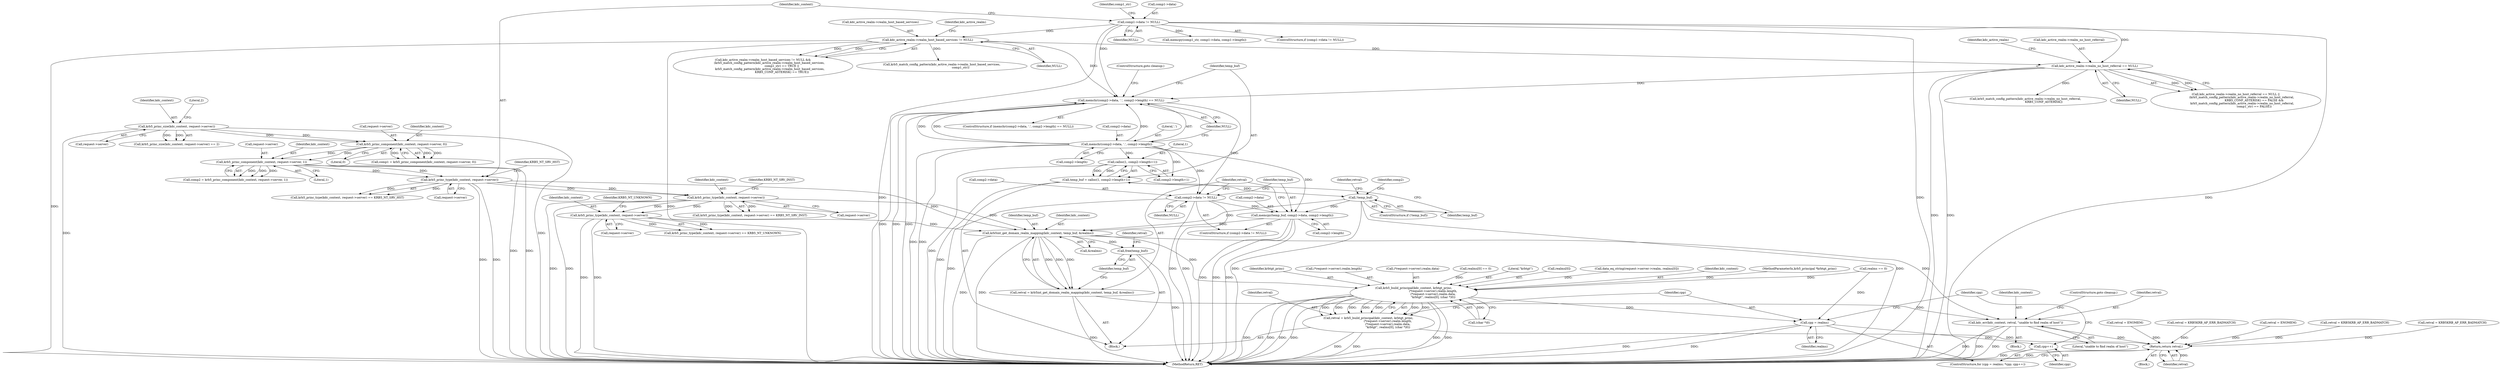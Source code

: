 digraph "0_krb5_8ee70ec63931d1e38567905387ab9b1d45734d81@API" {
"1000313" [label="(Call,krb5int_get_domain_realm_mapping(kdc_context, temp_buf, &realms))"];
"1000211" [label="(Call,krb5_princ_type(kdc_context, request->server))"];
"1000203" [label="(Call,krb5_princ_type(kdc_context, request->server))"];
"1000162" [label="(Call,krb5_princ_component(kdc_context, request->server, 1))"];
"1000154" [label="(Call,krb5_princ_component(kdc_context, request->server, 0))"];
"1000145" [label="(Call,krb5_princ_size(kdc_context, request->server))"];
"1000219" [label="(Call,krb5_princ_type(kdc_context, request->server))"];
"1000290" [label="(Call,!temp_buf)"];
"1000280" [label="(Call,temp_buf = calloc(1, comp2->length+1))"];
"1000282" [label="(Call,calloc(1, comp2->length+1))"];
"1000270" [label="(Call,memchr(comp2->data, '.', comp2->length))"];
"1000303" [label="(Call,memcpy(temp_buf, comp2->data, comp2->length))"];
"1000298" [label="(Call,comp2->data != NULL)"];
"1000269" [label="(Call,memchr(comp2->data, '.', comp2->length) == NULL)"];
"1000247" [label="(Call,kdc_active_realm->realm_no_host_referral == NULL)"];
"1000186" [label="(Call,comp1->data != NULL)"];
"1000226" [label="(Call,kdc_active_realm->realm_host_based_services != NULL)"];
"1000311" [label="(Call,retval = krb5int_get_domain_realm_mapping(kdc_context, temp_buf, &realms))"];
"1000323" [label="(Call,kdc_err(kdc_context, retval, \"unable to find realm of host\"))"];
"1000406" [label="(Return,return retval;)"];
"1000318" [label="(Call,free(temp_buf))"];
"1000366" [label="(Call,krb5_build_principal(kdc_context, krbtgt_princ,\n                                          (*request->server).realm.length,\n                                          (*request->server).realm.data,\n                                          \"krbtgt\", realms[0], (char *)0))"];
"1000364" [label="(Call,retval = krb5_build_principal(kdc_context, krbtgt_princ,\n                                          (*request->server).realm.length,\n                                          (*request->server).realm.data,\n                                          \"krbtgt\", realms[0], (char *)0))"];
"1000393" [label="(Call,cpp = realms)"];
"1000398" [label="(Call,cpp++)"];
"1000326" [label="(Literal,\"unable to find realm of host\")"];
"1000385" [label="(Literal,\"krbtgt\")"];
"1000315" [label="(Identifier,temp_buf)"];
"1000220" [label="(Identifier,kdc_context)"];
"1000311" [label="(Call,retval = krb5int_get_domain_realm_mapping(kdc_context, temp_buf, &realms))"];
"1000314" [label="(Identifier,kdc_context)"];
"1000186" [label="(Call,comp1->data != NULL)"];
"1000212" [label="(Identifier,kdc_context)"];
"1000270" [label="(Call,memchr(comp2->data, '.', comp2->length))"];
"1000386" [label="(Call,realms[0])"];
"1000213" [label="(Call,request->server)"];
"1000210" [label="(Call,krb5_princ_type(kdc_context, request->server) == KRB5_NT_SRV_INST)"];
"1000181" [label="(Call,retval = ENOMEM)"];
"1000219" [label="(Call,krb5_princ_type(kdc_context, request->server))"];
"1000156" [label="(Call,request->server)"];
"1000290" [label="(Call,!temp_buf)"];
"1000271" [label="(Call,comp2->data)"];
"1000211" [label="(Call,krb5_princ_type(kdc_context, request->server))"];
"1000146" [label="(Identifier,kdc_context)"];
"1000344" [label="(Call,data_eq_string(request->server->realm, realms[0]))"];
"1000162" [label="(Call,krb5_princ_component(kdc_context, request->server, 1))"];
"1000304" [label="(Identifier,temp_buf)"];
"1000275" [label="(Call,comp2->length)"];
"1000233" [label="(Call,krb5_match_config_pattern(kdc_active_realm->realm_host_based_services,\n                                         comp1_str))"];
"1000154" [label="(Call,krb5_princ_component(kdc_context, request->server, 0))"];
"1000313" [label="(Call,krb5int_get_domain_realm_mapping(kdc_context, temp_buf, &realms))"];
"1000145" [label="(Call,krb5_princ_size(kdc_context, request->server))"];
"1000395" [label="(Identifier,realms)"];
"1000227" [label="(Call,kdc_active_realm->realm_host_based_services)"];
"1000144" [label="(Call,krb5_princ_size(kdc_context, request->server) == 2)"];
"1000325" [label="(Identifier,retval)"];
"1000321" [label="(Identifier,retval)"];
"1000319" [label="(Identifier,temp_buf)"];
"1000247" [label="(Call,kdc_active_realm->realm_no_host_referral == NULL)"];
"1000367" [label="(Identifier,kdc_context)"];
"1000297" [label="(ControlStructure,if (comp2->data != NULL))"];
"1000291" [label="(Identifier,temp_buf)"];
"1000167" [label="(Literal,1)"];
"1000256" [label="(Identifier,kdc_active_realm)"];
"1000398" [label="(Call,cpp++)"];
"1000205" [label="(Call,request->server)"];
"1000248" [label="(Call,kdc_active_realm->realm_no_host_referral)"];
"1000109" [label="(Call,retval = KRB5KRB_AP_ERR_BADMATCH)"];
"1000323" [label="(Call,kdc_err(kdc_context, retval, \"unable to find realm of host\"))"];
"1000251" [label="(Identifier,NULL)"];
"1000406" [label="(Return,return retval;)"];
"1000164" [label="(Call,request->server)"];
"1000216" [label="(Identifier,KRB5_NT_SRV_INST)"];
"1000160" [label="(Call,comp2 = krb5_princ_component(kdc_context, request->server, 1))"];
"1000308" [label="(Call,comp2->length)"];
"1000407" [label="(Identifier,retval)"];
"1000226" [label="(Call,kdc_active_realm->realm_host_based_services != NULL)"];
"1000365" [label="(Identifier,retval)"];
"1000192" [label="(Identifier,comp1_str)"];
"1000318" [label="(Call,free(temp_buf))"];
"1000279" [label="(ControlStructure,goto cleanup;)"];
"1000224" [label="(Identifier,KRB5_NT_UNKNOWN)"];
"1000281" [label="(Identifier,temp_buf)"];
"1000294" [label="(Identifier,retval)"];
"1000360" [label="(Call,retval = KRB5KRB_AP_ERR_BADMATCH)"];
"1000303" [label="(Call,memcpy(temp_buf, comp2->data, comp2->length))"];
"1000155" [label="(Identifier,kdc_context)"];
"1000204" [label="(Identifier,kdc_context)"];
"1000305" [label="(Call,comp2->data)"];
"1000190" [label="(Identifier,NULL)"];
"1000147" [label="(Call,request->server)"];
"1000289" [label="(ControlStructure,if (!temp_buf))"];
"1000299" [label="(Call,comp2->data)"];
"1000230" [label="(Identifier,NULL)"];
"1000393" [label="(Call,cpp = realms)"];
"1000300" [label="(Identifier,comp2)"];
"1000107" [label="(Block,)"];
"1000106" [label="(MethodParameterIn,krb5_principal *krbtgt_princ)"];
"1000282" [label="(Call,calloc(1, comp2->length+1))"];
"1000269" [label="(Call,memchr(comp2->data, '.', comp2->length) == NULL)"];
"1000329" [label="(Call,realms == 0)"];
"1000268" [label="(ControlStructure,if (memchr(comp2->data, '.', comp2->length) == NULL))"];
"1000283" [label="(Literal,1)"];
"1000368" [label="(Identifier,krbtgt_princ)"];
"1000408" [label="(MethodReturn,RET)"];
"1000280" [label="(Call,temp_buf = calloc(1, comp2->length+1))"];
"1000152" [label="(Call,comp1 = krb5_princ_component(kdc_context, request->server, 0))"];
"1000274" [label="(Literal,'.')"];
"1000150" [label="(Literal,2)"];
"1000394" [label="(Identifier,cpp)"];
"1000208" [label="(Identifier,KRB5_NT_SRV_HST)"];
"1000389" [label="(Call,(char *)0)"];
"1000324" [label="(Identifier,kdc_context)"];
"1000392" [label="(ControlStructure,for (cpp = realms; *cpp; cpp++))"];
"1000364" [label="(Call,retval = krb5_build_principal(kdc_context, krbtgt_princ,\n                                          (*request->server).realm.length,\n                                          (*request->server).realm.data,\n                                          \"krbtgt\", realms[0], (char *)0))"];
"1000254" [label="(Call,krb5_match_config_pattern(kdc_active_realm->realm_no_host_referral,\n                                        KRB5_CONF_ASTERISK))"];
"1000369" [label="(Call,(*request->server).realm.length)"];
"1000278" [label="(Identifier,NULL)"];
"1000327" [label="(ControlStructure,goto cleanup;)"];
"1000316" [label="(Call,&realms)"];
"1000221" [label="(Call,request->server)"];
"1000267" [label="(Block,)"];
"1000246" [label="(Call,kdc_active_realm->realm_no_host_referral == NULL ||\n             (krb5_match_config_pattern(kdc_active_realm->realm_no_host_referral,\n                                        KRB5_CONF_ASTERISK) == FALSE &&\n              krb5_match_config_pattern(kdc_active_realm->realm_no_host_referral,\n                                        comp1_str) == FALSE))"];
"1000191" [label="(Call,memcpy(comp1_str, comp1->data, comp1->length))"];
"1000284" [label="(Call,comp2->length+1)"];
"1000225" [label="(Call,kdc_active_realm->realm_host_based_services != NULL &&\n              (krb5_match_config_pattern(kdc_active_realm->realm_host_based_services,\n                                         comp1_str) == TRUE ||\n               krb5_match_config_pattern(kdc_active_realm->realm_host_based_services,\n                                         KRB5_CONF_ASTERISK) == TRUE))"];
"1000203" [label="(Call,krb5_princ_type(kdc_context, request->server))"];
"1000298" [label="(Call,comp2->data != NULL)"];
"1000312" [label="(Identifier,retval)"];
"1000159" [label="(Literal,0)"];
"1000187" [label="(Call,comp1->data)"];
"1000293" [label="(Call,retval = ENOMEM)"];
"1000377" [label="(Call,(*request->server).realm.data)"];
"1000163" [label="(Identifier,kdc_context)"];
"1000235" [label="(Identifier,kdc_active_realm)"];
"1000322" [label="(Block,)"];
"1000397" [label="(Identifier,cpp)"];
"1000202" [label="(Call,krb5_princ_type(kdc_context, request->server) == KRB5_NT_SRV_HST)"];
"1000399" [label="(Identifier,cpp)"];
"1000218" [label="(Call,krb5_princ_type(kdc_context, request->server) == KRB5_NT_UNKNOWN)"];
"1000333" [label="(Call,retval = KRB5KRB_AP_ERR_BADMATCH)"];
"1000339" [label="(Call,realms[0] == 0)"];
"1000185" [label="(ControlStructure,if (comp1->data != NULL))"];
"1000302" [label="(Identifier,NULL)"];
"1000366" [label="(Call,krb5_build_principal(kdc_context, krbtgt_princ,\n                                          (*request->server).realm.length,\n                                          (*request->server).realm.data,\n                                          \"krbtgt\", realms[0], (char *)0))"];
"1000313" -> "1000311"  [label="AST: "];
"1000313" -> "1000316"  [label="CFG: "];
"1000314" -> "1000313"  [label="AST: "];
"1000315" -> "1000313"  [label="AST: "];
"1000316" -> "1000313"  [label="AST: "];
"1000311" -> "1000313"  [label="CFG: "];
"1000313" -> "1000408"  [label="DDG: "];
"1000313" -> "1000408"  [label="DDG: "];
"1000313" -> "1000311"  [label="DDG: "];
"1000313" -> "1000311"  [label="DDG: "];
"1000313" -> "1000311"  [label="DDG: "];
"1000211" -> "1000313"  [label="DDG: "];
"1000219" -> "1000313"  [label="DDG: "];
"1000203" -> "1000313"  [label="DDG: "];
"1000290" -> "1000313"  [label="DDG: "];
"1000303" -> "1000313"  [label="DDG: "];
"1000313" -> "1000318"  [label="DDG: "];
"1000313" -> "1000323"  [label="DDG: "];
"1000313" -> "1000366"  [label="DDG: "];
"1000211" -> "1000210"  [label="AST: "];
"1000211" -> "1000213"  [label="CFG: "];
"1000212" -> "1000211"  [label="AST: "];
"1000213" -> "1000211"  [label="AST: "];
"1000216" -> "1000211"  [label="CFG: "];
"1000211" -> "1000408"  [label="DDG: "];
"1000211" -> "1000408"  [label="DDG: "];
"1000211" -> "1000210"  [label="DDG: "];
"1000211" -> "1000210"  [label="DDG: "];
"1000203" -> "1000211"  [label="DDG: "];
"1000203" -> "1000211"  [label="DDG: "];
"1000211" -> "1000219"  [label="DDG: "];
"1000211" -> "1000219"  [label="DDG: "];
"1000203" -> "1000202"  [label="AST: "];
"1000203" -> "1000205"  [label="CFG: "];
"1000204" -> "1000203"  [label="AST: "];
"1000205" -> "1000203"  [label="AST: "];
"1000208" -> "1000203"  [label="CFG: "];
"1000203" -> "1000408"  [label="DDG: "];
"1000203" -> "1000408"  [label="DDG: "];
"1000203" -> "1000202"  [label="DDG: "];
"1000203" -> "1000202"  [label="DDG: "];
"1000162" -> "1000203"  [label="DDG: "];
"1000162" -> "1000203"  [label="DDG: "];
"1000162" -> "1000160"  [label="AST: "];
"1000162" -> "1000167"  [label="CFG: "];
"1000163" -> "1000162"  [label="AST: "];
"1000164" -> "1000162"  [label="AST: "];
"1000167" -> "1000162"  [label="AST: "];
"1000160" -> "1000162"  [label="CFG: "];
"1000162" -> "1000408"  [label="DDG: "];
"1000162" -> "1000408"  [label="DDG: "];
"1000162" -> "1000160"  [label="DDG: "];
"1000162" -> "1000160"  [label="DDG: "];
"1000162" -> "1000160"  [label="DDG: "];
"1000154" -> "1000162"  [label="DDG: "];
"1000154" -> "1000162"  [label="DDG: "];
"1000154" -> "1000152"  [label="AST: "];
"1000154" -> "1000159"  [label="CFG: "];
"1000155" -> "1000154"  [label="AST: "];
"1000156" -> "1000154"  [label="AST: "];
"1000159" -> "1000154"  [label="AST: "];
"1000152" -> "1000154"  [label="CFG: "];
"1000154" -> "1000152"  [label="DDG: "];
"1000154" -> "1000152"  [label="DDG: "];
"1000154" -> "1000152"  [label="DDG: "];
"1000145" -> "1000154"  [label="DDG: "];
"1000145" -> "1000154"  [label="DDG: "];
"1000145" -> "1000144"  [label="AST: "];
"1000145" -> "1000147"  [label="CFG: "];
"1000146" -> "1000145"  [label="AST: "];
"1000147" -> "1000145"  [label="AST: "];
"1000150" -> "1000145"  [label="CFG: "];
"1000145" -> "1000408"  [label="DDG: "];
"1000145" -> "1000408"  [label="DDG: "];
"1000145" -> "1000144"  [label="DDG: "];
"1000145" -> "1000144"  [label="DDG: "];
"1000219" -> "1000218"  [label="AST: "];
"1000219" -> "1000221"  [label="CFG: "];
"1000220" -> "1000219"  [label="AST: "];
"1000221" -> "1000219"  [label="AST: "];
"1000224" -> "1000219"  [label="CFG: "];
"1000219" -> "1000408"  [label="DDG: "];
"1000219" -> "1000408"  [label="DDG: "];
"1000219" -> "1000218"  [label="DDG: "];
"1000219" -> "1000218"  [label="DDG: "];
"1000290" -> "1000289"  [label="AST: "];
"1000290" -> "1000291"  [label="CFG: "];
"1000291" -> "1000290"  [label="AST: "];
"1000294" -> "1000290"  [label="CFG: "];
"1000300" -> "1000290"  [label="CFG: "];
"1000290" -> "1000408"  [label="DDG: "];
"1000290" -> "1000408"  [label="DDG: "];
"1000280" -> "1000290"  [label="DDG: "];
"1000290" -> "1000303"  [label="DDG: "];
"1000280" -> "1000267"  [label="AST: "];
"1000280" -> "1000282"  [label="CFG: "];
"1000281" -> "1000280"  [label="AST: "];
"1000282" -> "1000280"  [label="AST: "];
"1000291" -> "1000280"  [label="CFG: "];
"1000280" -> "1000408"  [label="DDG: "];
"1000282" -> "1000280"  [label="DDG: "];
"1000282" -> "1000280"  [label="DDG: "];
"1000282" -> "1000284"  [label="CFG: "];
"1000283" -> "1000282"  [label="AST: "];
"1000284" -> "1000282"  [label="AST: "];
"1000282" -> "1000408"  [label="DDG: "];
"1000270" -> "1000282"  [label="DDG: "];
"1000270" -> "1000269"  [label="AST: "];
"1000270" -> "1000275"  [label="CFG: "];
"1000271" -> "1000270"  [label="AST: "];
"1000274" -> "1000270"  [label="AST: "];
"1000275" -> "1000270"  [label="AST: "];
"1000278" -> "1000270"  [label="CFG: "];
"1000270" -> "1000408"  [label="DDG: "];
"1000270" -> "1000408"  [label="DDG: "];
"1000270" -> "1000269"  [label="DDG: "];
"1000270" -> "1000269"  [label="DDG: "];
"1000270" -> "1000269"  [label="DDG: "];
"1000270" -> "1000284"  [label="DDG: "];
"1000270" -> "1000298"  [label="DDG: "];
"1000270" -> "1000303"  [label="DDG: "];
"1000303" -> "1000297"  [label="AST: "];
"1000303" -> "1000308"  [label="CFG: "];
"1000304" -> "1000303"  [label="AST: "];
"1000305" -> "1000303"  [label="AST: "];
"1000308" -> "1000303"  [label="AST: "];
"1000312" -> "1000303"  [label="CFG: "];
"1000303" -> "1000408"  [label="DDG: "];
"1000303" -> "1000408"  [label="DDG: "];
"1000303" -> "1000408"  [label="DDG: "];
"1000298" -> "1000303"  [label="DDG: "];
"1000298" -> "1000297"  [label="AST: "];
"1000298" -> "1000302"  [label="CFG: "];
"1000299" -> "1000298"  [label="AST: "];
"1000302" -> "1000298"  [label="AST: "];
"1000304" -> "1000298"  [label="CFG: "];
"1000312" -> "1000298"  [label="CFG: "];
"1000298" -> "1000408"  [label="DDG: "];
"1000298" -> "1000408"  [label="DDG: "];
"1000298" -> "1000408"  [label="DDG: "];
"1000269" -> "1000298"  [label="DDG: "];
"1000269" -> "1000268"  [label="AST: "];
"1000269" -> "1000278"  [label="CFG: "];
"1000278" -> "1000269"  [label="AST: "];
"1000279" -> "1000269"  [label="CFG: "];
"1000281" -> "1000269"  [label="CFG: "];
"1000269" -> "1000408"  [label="DDG: "];
"1000269" -> "1000408"  [label="DDG: "];
"1000269" -> "1000408"  [label="DDG: "];
"1000247" -> "1000269"  [label="DDG: "];
"1000186" -> "1000269"  [label="DDG: "];
"1000226" -> "1000269"  [label="DDG: "];
"1000247" -> "1000246"  [label="AST: "];
"1000247" -> "1000251"  [label="CFG: "];
"1000248" -> "1000247"  [label="AST: "];
"1000251" -> "1000247"  [label="AST: "];
"1000256" -> "1000247"  [label="CFG: "];
"1000246" -> "1000247"  [label="CFG: "];
"1000247" -> "1000408"  [label="DDG: "];
"1000247" -> "1000408"  [label="DDG: "];
"1000247" -> "1000246"  [label="DDG: "];
"1000247" -> "1000246"  [label="DDG: "];
"1000186" -> "1000247"  [label="DDG: "];
"1000226" -> "1000247"  [label="DDG: "];
"1000247" -> "1000254"  [label="DDG: "];
"1000186" -> "1000185"  [label="AST: "];
"1000186" -> "1000190"  [label="CFG: "];
"1000187" -> "1000186"  [label="AST: "];
"1000190" -> "1000186"  [label="AST: "];
"1000192" -> "1000186"  [label="CFG: "];
"1000204" -> "1000186"  [label="CFG: "];
"1000186" -> "1000408"  [label="DDG: "];
"1000186" -> "1000408"  [label="DDG: "];
"1000186" -> "1000408"  [label="DDG: "];
"1000186" -> "1000191"  [label="DDG: "];
"1000186" -> "1000226"  [label="DDG: "];
"1000226" -> "1000225"  [label="AST: "];
"1000226" -> "1000230"  [label="CFG: "];
"1000227" -> "1000226"  [label="AST: "];
"1000230" -> "1000226"  [label="AST: "];
"1000235" -> "1000226"  [label="CFG: "];
"1000225" -> "1000226"  [label="CFG: "];
"1000226" -> "1000408"  [label="DDG: "];
"1000226" -> "1000408"  [label="DDG: "];
"1000226" -> "1000225"  [label="DDG: "];
"1000226" -> "1000225"  [label="DDG: "];
"1000226" -> "1000233"  [label="DDG: "];
"1000311" -> "1000267"  [label="AST: "];
"1000312" -> "1000311"  [label="AST: "];
"1000319" -> "1000311"  [label="CFG: "];
"1000311" -> "1000408"  [label="DDG: "];
"1000311" -> "1000323"  [label="DDG: "];
"1000323" -> "1000322"  [label="AST: "];
"1000323" -> "1000326"  [label="CFG: "];
"1000324" -> "1000323"  [label="AST: "];
"1000325" -> "1000323"  [label="AST: "];
"1000326" -> "1000323"  [label="AST: "];
"1000327" -> "1000323"  [label="CFG: "];
"1000323" -> "1000408"  [label="DDG: "];
"1000323" -> "1000408"  [label="DDG: "];
"1000323" -> "1000408"  [label="DDG: "];
"1000323" -> "1000406"  [label="DDG: "];
"1000406" -> "1000107"  [label="AST: "];
"1000406" -> "1000407"  [label="CFG: "];
"1000407" -> "1000406"  [label="AST: "];
"1000408" -> "1000406"  [label="CFG: "];
"1000406" -> "1000408"  [label="DDG: "];
"1000407" -> "1000406"  [label="DDG: "];
"1000333" -> "1000406"  [label="DDG: "];
"1000360" -> "1000406"  [label="DDG: "];
"1000293" -> "1000406"  [label="DDG: "];
"1000181" -> "1000406"  [label="DDG: "];
"1000364" -> "1000406"  [label="DDG: "];
"1000109" -> "1000406"  [label="DDG: "];
"1000318" -> "1000267"  [label="AST: "];
"1000318" -> "1000319"  [label="CFG: "];
"1000319" -> "1000318"  [label="AST: "];
"1000321" -> "1000318"  [label="CFG: "];
"1000318" -> "1000408"  [label="DDG: "];
"1000366" -> "1000364"  [label="AST: "];
"1000366" -> "1000389"  [label="CFG: "];
"1000367" -> "1000366"  [label="AST: "];
"1000368" -> "1000366"  [label="AST: "];
"1000369" -> "1000366"  [label="AST: "];
"1000377" -> "1000366"  [label="AST: "];
"1000385" -> "1000366"  [label="AST: "];
"1000386" -> "1000366"  [label="AST: "];
"1000389" -> "1000366"  [label="AST: "];
"1000364" -> "1000366"  [label="CFG: "];
"1000366" -> "1000408"  [label="DDG: "];
"1000366" -> "1000408"  [label="DDG: "];
"1000366" -> "1000408"  [label="DDG: "];
"1000366" -> "1000408"  [label="DDG: "];
"1000366" -> "1000408"  [label="DDG: "];
"1000366" -> "1000408"  [label="DDG: "];
"1000366" -> "1000364"  [label="DDG: "];
"1000366" -> "1000364"  [label="DDG: "];
"1000366" -> "1000364"  [label="DDG: "];
"1000366" -> "1000364"  [label="DDG: "];
"1000366" -> "1000364"  [label="DDG: "];
"1000366" -> "1000364"  [label="DDG: "];
"1000366" -> "1000364"  [label="DDG: "];
"1000106" -> "1000366"  [label="DDG: "];
"1000329" -> "1000366"  [label="DDG: "];
"1000344" -> "1000366"  [label="DDG: "];
"1000339" -> "1000366"  [label="DDG: "];
"1000389" -> "1000366"  [label="DDG: "];
"1000366" -> "1000393"  [label="DDG: "];
"1000364" -> "1000267"  [label="AST: "];
"1000365" -> "1000364"  [label="AST: "];
"1000394" -> "1000364"  [label="CFG: "];
"1000364" -> "1000408"  [label="DDG: "];
"1000364" -> "1000408"  [label="DDG: "];
"1000393" -> "1000392"  [label="AST: "];
"1000393" -> "1000395"  [label="CFG: "];
"1000394" -> "1000393"  [label="AST: "];
"1000395" -> "1000393"  [label="AST: "];
"1000397" -> "1000393"  [label="CFG: "];
"1000393" -> "1000408"  [label="DDG: "];
"1000393" -> "1000408"  [label="DDG: "];
"1000329" -> "1000393"  [label="DDG: "];
"1000393" -> "1000398"  [label="DDG: "];
"1000398" -> "1000392"  [label="AST: "];
"1000398" -> "1000399"  [label="CFG: "];
"1000399" -> "1000398"  [label="AST: "];
"1000397" -> "1000398"  [label="CFG: "];
"1000398" -> "1000408"  [label="DDG: "];
}
